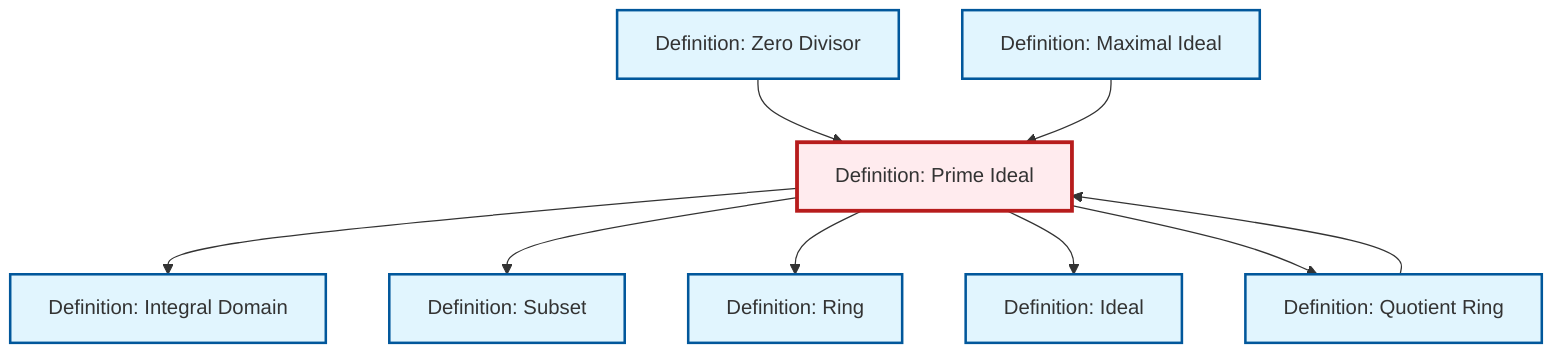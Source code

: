 graph TD
    classDef definition fill:#e1f5fe,stroke:#01579b,stroke-width:2px
    classDef theorem fill:#f3e5f5,stroke:#4a148c,stroke-width:2px
    classDef axiom fill:#fff3e0,stroke:#e65100,stroke-width:2px
    classDef example fill:#e8f5e9,stroke:#1b5e20,stroke-width:2px
    classDef current fill:#ffebee,stroke:#b71c1c,stroke-width:3px
    def-ideal["Definition: Ideal"]:::definition
    def-integral-domain["Definition: Integral Domain"]:::definition
    def-maximal-ideal["Definition: Maximal Ideal"]:::definition
    def-subset["Definition: Subset"]:::definition
    def-zero-divisor["Definition: Zero Divisor"]:::definition
    def-prime-ideal["Definition: Prime Ideal"]:::definition
    def-ring["Definition: Ring"]:::definition
    def-quotient-ring["Definition: Quotient Ring"]:::definition
    def-prime-ideal --> def-integral-domain
    def-zero-divisor --> def-prime-ideal
    def-maximal-ideal --> def-prime-ideal
    def-prime-ideal --> def-subset
    def-prime-ideal --> def-ring
    def-quotient-ring --> def-prime-ideal
    def-prime-ideal --> def-ideal
    def-prime-ideal --> def-quotient-ring
    class def-prime-ideal current